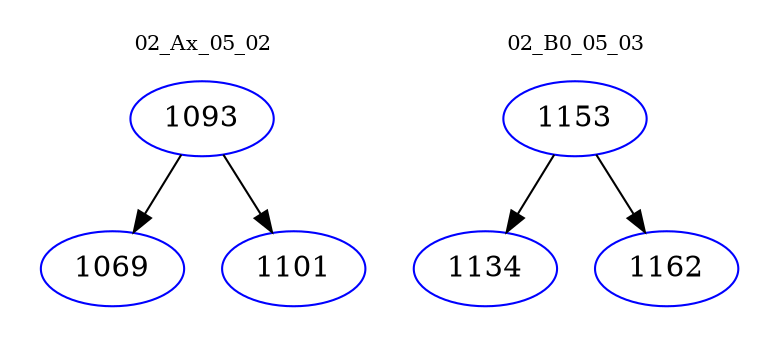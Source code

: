 digraph{
subgraph cluster_0 {
color = white
label = "02_Ax_05_02";
fontsize=10;
T0_1093 [label="1093", color="blue"]
T0_1093 -> T0_1069 [color="black"]
T0_1069 [label="1069", color="blue"]
T0_1093 -> T0_1101 [color="black"]
T0_1101 [label="1101", color="blue"]
}
subgraph cluster_1 {
color = white
label = "02_B0_05_03";
fontsize=10;
T1_1153 [label="1153", color="blue"]
T1_1153 -> T1_1134 [color="black"]
T1_1134 [label="1134", color="blue"]
T1_1153 -> T1_1162 [color="black"]
T1_1162 [label="1162", color="blue"]
}
}
